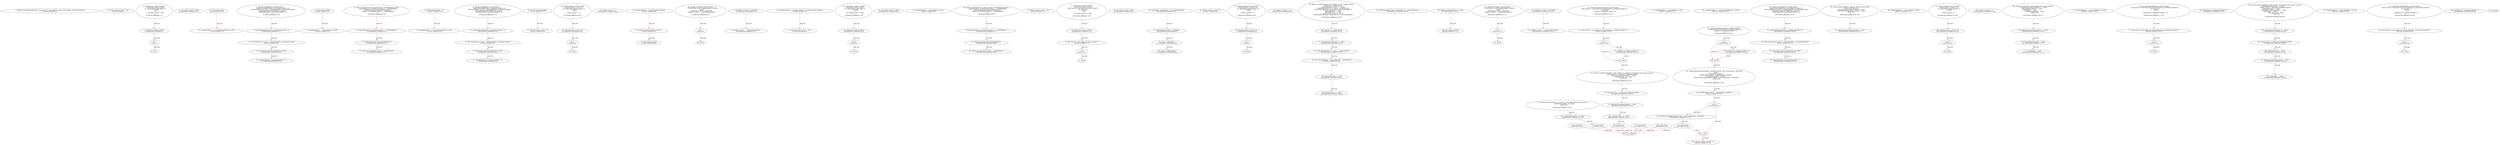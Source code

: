 digraph  {
13 [label="2_ function receiveApproval(address _from, uint256 _value, address _token, bytes calldata _extraData) external;\n13-function_definition-3-3", method="receiveApproval(address _from,uint256 _value,address _token,bytes calldata _extraData)", type_label=function_definition];
35 [label="5_ bool not_called_re_ent20 = true;\n35-new_variable-6-6", method="", type_label=new_variable];
41 [label="6_ function bug_re_ent20() public{\n        require(not_called_re_ent20);\n        if( ! (msg.sender.send(1 ether) ) ){\n            revert();\n        }\n        not_called_re_ent20 = false;\n    }\n41-function_definition-7-13", method="bug_re_ent20()", type_label=function_definition];
45 [label="7_ require(not_called_re_ent20);\n45-expression_statement-8-8", method="bug_re_ent20()", type_label=expression_statement];
50 [label="8_ if\n50-if-9-11", method="bug_re_ent20()", type_label=if];
1289 [label="8_ end_if", method="bug_re_ent20()", type_label=end_if];
65 [label="11_ not_called_re_ent20 = false;\n65-expression_statement-12-12", method="bug_re_ent20()", type_label=expression_statement];
70 [label="13_ string public name;\n70-new_variable-14-14", method="", type_label=new_variable];
75 [label="14_ mapping(address => uint) redeemableEther_re_ent32;\n75-new_variable-15-15", method="", type_label=new_variable];
81 [label="15_ function claimReward_re_ent32() public {        \n        require(redeemableEther_re_ent32[msg.sender] > 0);\n        uint transferValue_re_ent32 = redeemableEther_re_ent32[msg.sender];\n        msg.sender.transfer(transferValue_re_ent32);    \n        redeemableEther_re_ent32[msg.sender] = 0;\n    }\n81-function_definition-16-21", method="claimReward_re_ent32()", type_label=function_definition];
85 [label="16_ require(redeemableEther_re_ent32[msg.sender] > 0);\n85-expression_statement-17-17", method="claimReward_re_ent32()", type_label=expression_statement];
96 [label="17_ uint transferValue_re_ent32 = redeemableEther_re_ent32[msg.sender];\n96-new_variable-18-18", method="claimReward_re_ent32()", type_label=new_variable];
106 [label="18_ msg.sender.transfer(transferValue_re_ent32);\n106-expression_statement-19-19", method="claimReward_re_ent32()", type_label=expression_statement];
115 [label="19_ redeemableEther_re_ent32[msg.sender] = 0;\n115-expression_statement-20-20", method="claimReward_re_ent32()", type_label=expression_statement];
123 [label="21_ string public symbol;\n123-new_variable-22-22", method="", type_label=new_variable];
128 [label="22_ mapping(address => uint) balances_re_ent38;\n128-new_variable-23-23", method="", type_label=new_variable];
134 [label="23_ function withdrawFunds_re_ent38 (uint256 _weiToWithdraw) public {\n        require(balances_re_ent38[msg.sender] >= _weiToWithdraw);\n        require(msg.sender.send(_weiToWithdraw));   \n        balances_re_ent38[msg.sender] -= _weiToWithdraw;\n    }\n134-function_definition-24-28", method="withdrawFunds_re_ent38(uint256 _weiToWithdraw)", type_label=function_definition];
142 [label="24_ require(balances_re_ent38[msg.sender] >= _weiToWithdraw);\n142-expression_statement-25-25", method="withdrawFunds_re_ent38(uint256 _weiToWithdraw)", type_label=expression_statement];
153 [label="25_ require(msg.sender.send(_weiToWithdraw));\n153-expression_statement-26-26", method="withdrawFunds_re_ent38(uint256 _weiToWithdraw)", type_label=expression_statement];
165 [label="26_ balances_re_ent38[msg.sender] -= _weiToWithdraw;\n165-expression_statement-27-27", method="withdrawFunds_re_ent38(uint256 _weiToWithdraw)", type_label=expression_statement];
173 [label="28_ uint8 public decimals = 18;\n173-new_variable-29-29", method="", type_label=new_variable];
179 [label="29_ mapping(address => uint) redeemableEther_re_ent4;\n179-new_variable-30-30", method="", type_label=new_variable];
185 [label="30_ function claimReward_re_ent4() public {        \n        require(redeemableEther_re_ent4[msg.sender] > 0);\n        uint transferValue_re_ent4 = redeemableEther_re_ent4[msg.sender];\n        msg.sender.transfer(transferValue_re_ent4);    \n        redeemableEther_re_ent4[msg.sender] = 0;\n    }\n185-function_definition-31-36", method="claimReward_re_ent4()", type_label=function_definition];
189 [label="31_ require(redeemableEther_re_ent4[msg.sender] > 0);\n189-expression_statement-32-32", method="claimReward_re_ent4()", type_label=expression_statement];
200 [label="32_ uint transferValue_re_ent4 = redeemableEther_re_ent4[msg.sender];\n200-new_variable-33-33", method="claimReward_re_ent4()", type_label=new_variable];
210 [label="33_ msg.sender.transfer(transferValue_re_ent4);\n210-expression_statement-34-34", method="claimReward_re_ent4()", type_label=expression_statement];
219 [label="34_ redeemableEther_re_ent4[msg.sender] = 0;\n219-expression_statement-35-35", method="claimReward_re_ent4()", type_label=expression_statement];
227 [label="36_ uint256 public totalSupply;\n227-new_variable-37-37", method="", type_label=new_variable];
232 [label="37_ uint256 counter_re_ent7 =0;\n232-new_variable-38-38", method="", type_label=new_variable];
237 [label="38_ function callme_re_ent7() public{\n        require(counter_re_ent7<=5);\n	if( ! (msg.sender.send(10 ether) ) ){\n            revert();\n        }\n        counter_re_ent7 += 1;\n    }\n237-function_definition-39-45", method="callme_re_ent7()", type_label=function_definition];
241 [label="39_ require(counter_re_ent7<=5);\n241-expression_statement-40-40", method="callme_re_ent7()", type_label=expression_statement];
248 [label="40_ if\n248-if-41-43", method="callme_re_ent7()", type_label=if];
1487 [label="40_ end_if", method="callme_re_ent7()", type_label=end_if];
263 [label="43_ counter_re_ent7 += 1;\n263-expression_statement-44-44", method="callme_re_ent7()", type_label=expression_statement];
267 [label="45_ mapping (address => uint256) public balanceOf;\n267-new_variable-46-46", method="", type_label=new_variable];
274 [label="46_ address payable lastPlayer_re_ent23;\n274-new_variable-47-47", method="", type_label=new_variable];
278 [label="47_ uint jackpot_re_ent23;\n278-new_variable-48-48", method="", type_label=new_variable];
282 [label="48_ function buyTicket_re_ent23() public{\n	    if (!(lastPlayer_re_ent23.send(jackpot_re_ent23)))\n        revert();\n      lastPlayer_re_ent23 = msg.sender;\n      jackpot_re_ent23    = address(this).balance;\n    }\n282-function_definition-49-54", method="buyTicket_re_ent23()", type_label=function_definition];
286 [label="49_ if\n286-if-50-51", method="buyTicket_re_ent23()", type_label=if];
1525 [label="49_ end_if", method="buyTicket_re_ent23()", type_label=end_if];
297 [label="51_ lastPlayer_re_ent23 = msg.sender;\n297-expression_statement-52-52", method="buyTicket_re_ent23()", type_label=expression_statement];
303 [label="52_ jackpot_re_ent23    = address(this).balance;\n303-expression_statement-53-53", method="buyTicket_re_ent23()", type_label=expression_statement];
311 [label="54_ mapping (address => mapping (address => uint256)) public allowance;\n311-new_variable-55-55", method="", type_label=new_variable];
320 [label="55_ bool not_called_re_ent27 = true;\n320-new_variable-56-56", method="", type_label=new_variable];
326 [label="56_ function bug_re_ent27() public{\n        require(not_called_re_ent27);\n        if( ! (msg.sender.send(1 ether) ) ){\n            revert();\n        }\n        not_called_re_ent27 = false;\n    }\n326-function_definition-57-63", method="bug_re_ent27()", type_label=function_definition];
330 [label="57_ require(not_called_re_ent27);\n330-expression_statement-58-58", method="bug_re_ent27()", type_label=expression_statement];
335 [label="58_ if\n335-if-59-61", method="bug_re_ent27()", type_label=if];
1574 [label="58_ end_if", method="bug_re_ent27()", type_label=end_if];
350 [label="61_ not_called_re_ent27 = false;\n350-expression_statement-62-62", method="bug_re_ent27()", type_label=expression_statement];
369 [label="64_ mapping(address => uint) balances_re_ent31;\n369-new_variable-65-65", method="", type_label=new_variable];
375 [label="65_ function withdrawFunds_re_ent31 (uint256 _weiToWithdraw) public {\n        require(balances_re_ent31[msg.sender] >= _weiToWithdraw);\n        require(msg.sender.send(_weiToWithdraw));   \n        balances_re_ent31[msg.sender] -= _weiToWithdraw;\n    }\n375-function_definition-66-70", method="withdrawFunds_re_ent31(uint256 _weiToWithdraw)", type_label=function_definition];
383 [label="66_ require(balances_re_ent31[msg.sender] >= _weiToWithdraw);\n383-expression_statement-67-67", method="withdrawFunds_re_ent31(uint256 _weiToWithdraw)", type_label=expression_statement];
394 [label="67_ require(msg.sender.send(_weiToWithdraw));\n394-expression_statement-68-68", method="withdrawFunds_re_ent31(uint256 _weiToWithdraw)", type_label=expression_statement];
406 [label="68_ balances_re_ent31[msg.sender] -= _weiToWithdraw;\n406-expression_statement-69-69", method="withdrawFunds_re_ent31(uint256 _weiToWithdraw)", type_label=expression_statement];
428 [label="71_ bool not_called_re_ent13 = true;\n428-new_variable-72-72", method="", type_label=new_variable];
434 [label="72_ function bug_re_ent13() public{\n        require(not_called_re_ent13);\n        (bool success,)=msg.sender.call.value(1 ether)(\"\");\n        if( ! success ){\n            revert();\n        }\n        not_called_re_ent13 = false;\n    }\n434-function_definition-73-80", method="bug_re_ent13()", type_label=function_definition];
438 [label="73_ require(not_called_re_ent13);\n438-expression_statement-74-74", method="bug_re_ent13()", type_label=expression_statement];
443 [label="74_ (bool success,)=msg.sender.call.value(1 ether)(\"\");\n443-new_variable-75-75", method="bug_re_ent13()", type_label=new_variable];
464 [label="75_ if\n464-if-76-78", method="bug_re_ent13()", type_label=if];
1703 [label="75_ end_if", method="bug_re_ent13()", type_label=end_if];
470 [label="78_ not_called_re_ent13 = false;\n470-expression_statement-79-79", method="bug_re_ent13()", type_label=expression_statement];
499 [label="86_ totalSupply = initialSupply * 10 ** uint256(decimals);\n499-expression_statement-87-87", method="", type_label=expression_statement];
509 [label="87_ balanceOf[msg.sender] = totalSupply;\n509-expression_statement-88-88", method="", type_label=expression_statement];
517 [label="88_ name = tokenName;\n517-expression_statement-89-89", method="", type_label=expression_statement];
521 [label="89_ symbol = tokenSymbol;\n521-expression_statement-90-90", method="", type_label=expression_statement];
525 [label="91_ uint256 counter_re_ent14 =0;\n525-new_variable-92-92", method="", type_label=new_variable];
530 [label="92_ function callme_re_ent14() public{\n        require(counter_re_ent14<=5);\n	if( ! (msg.sender.send(10 ether) ) ){\n            revert();\n        }\n        counter_re_ent14 += 1;\n    }\n530-function_definition-93-99", method="callme_re_ent14()", type_label=function_definition];
534 [label="93_ require(counter_re_ent14<=5);\n534-expression_statement-94-94", method="callme_re_ent14()", type_label=expression_statement];
541 [label="94_ if\n541-if-95-97", method="callme_re_ent14()", type_label=if];
1780 [label="94_ end_if", method="callme_re_ent14()", type_label=end_if];
556 [label="97_ counter_re_ent14 += 1;\n556-expression_statement-98-98", method="callme_re_ent14()", type_label=expression_statement];
560 [label="99_ function _transfer(address _from, address _to, uint _value) internal {\n        require(_to != address(0x0));\n        require(balanceOf[_from] >= _value);\n        require(balanceOf[_to] + _value >= balanceOf[_to]);\n        uint previousBalances = balanceOf[_from] + balanceOf[_to];\n        balanceOf[_from] -= _value;\n        balanceOf[_to] += _value;\n        emit Transfer(_from, _to, _value);\n        assert(balanceOf[_from] + balanceOf[_to] == previousBalances);\n    }\n560-function_definition-100-109", method="_transfer(address _from,address _to,uint _value)", type_label=function_definition];
576 [label="100_ require(_to != address(0x0));\n576-expression_statement-101-101", method="_transfer(address _from,address _to,uint _value)", type_label=expression_statement];
585 [label="101_ require(balanceOf[_from] >= _value);\n585-expression_statement-102-102", method="_transfer(address _from,address _to,uint _value)", type_label=expression_statement];
594 [label="102_ require(balanceOf[_to] + _value >= balanceOf[_to]);\n594-expression_statement-103-103", method="_transfer(address _from,address _to,uint _value)", type_label=expression_statement];
607 [label="103_ uint previousBalances = balanceOf[_from] + balanceOf[_to];\n607-new_variable-104-104", method="_transfer(address _from,address _to,uint _value)", type_label=new_variable];
619 [label="104_ balanceOf[_from] -= _value;\n619-expression_statement-105-105", method="_transfer(address _from,address _to,uint _value)", type_label=expression_statement];
625 [label="105_ balanceOf[_to] += _value;\n625-expression_statement-106-106", method="_transfer(address _from,address _to,uint _value)", type_label=expression_statement];
639 [label="107_ assert(balanceOf[_from] + balanceOf[_to] == previousBalances);\n639-expression_statement-108-108", method="_transfer(address _from,address _to,uint _value)", type_label=expression_statement];
652 [label="109_ address payable lastPlayer_re_ent30;\n652-new_variable-110-110", method="", type_label=new_variable];
656 [label="110_ uint jackpot_re_ent30;\n656-new_variable-111-111", method="", type_label=new_variable];
660 [label="111_ function buyTicket_re_ent30() public{\n	    if (!(lastPlayer_re_ent30.send(jackpot_re_ent30)))\n        revert();\n      lastPlayer_re_ent30 = msg.sender;\n      jackpot_re_ent30    = address(this).balance;\n    }\n660-function_definition-112-117", method="buyTicket_re_ent30()", type_label=function_definition];
664 [label="112_ if\n664-if-113-114", method="buyTicket_re_ent30()", type_label=if];
1903 [label="112_ end_if", method="buyTicket_re_ent30()", type_label=end_if];
675 [label="114_ lastPlayer_re_ent30 = msg.sender;\n675-expression_statement-115-115", method="buyTicket_re_ent30()", type_label=expression_statement];
681 [label="115_ jackpot_re_ent30    = address(this).balance;\n681-expression_statement-116-116", method="buyTicket_re_ent30()", type_label=expression_statement];
689 [label="117_ function transfer(address _to, uint256 _value) public returns (bool success) {\n        _transfer(msg.sender, _to, _value);\n        return true;\n    }\n689-function_definition-118-121", method="transfer(address _to,uint256 _value)", type_label=function_definition];
706 [label="118_ _transfer(msg.sender, _to, _value);\n706-expression_statement-119-119", method="transfer(address _to,uint256 _value)", type_label=expression_statement];
717 [label="119_ return true;\n717-return-120-120", method="transfer(address _to,uint256 _value)", type_label=return];
720 [label="121_ mapping(address => uint) balances_re_ent8;\n720-new_variable-122-122", method="", type_label=new_variable];
726 [label="122_ function withdraw_balances_re_ent8 () public {\n       (bool success,) = msg.sender.call.value(balances_re_ent8[msg.sender ])(\"\");\n       if (success)\n          balances_re_ent8[msg.sender] = 0;\n      }\n726-function_definition-123-127", method="withdraw_balances_re_ent8()", type_label=function_definition];
730 [label="123_ (bool success,) = msg.sender.call.value(balances_re_ent8[msg.sender ])(\"\");\n730-new_variable-124-124", method="withdraw_balances_re_ent8()", type_label=new_variable];
754 [label="124_ if\n754-if-125-126", method="withdraw_balances_re_ent8()", type_label=if];
1993 [label="124_ end_if", method="withdraw_balances_re_ent8()", type_label=end_if];
756 [label="125_ balances_re_ent8[msg.sender] = 0;\n756-expression_statement-126-126", method="withdraw_balances_re_ent8()", type_label=expression_statement];
764 [label="127_ function transferFrom(address _from, address _to, uint256 _value) public returns (bool success) {\n        require(_value <= allowance[_from][msg.sender]);      \n        allowance[_from][msg.sender] -= _value;\n        _transfer(_from, _to, _value);\n        return true;\n    }\n764-function_definition-128-133", method="transferFrom(address _from,address _to,uint256 _value)", type_label=function_definition];
785 [label="128_ require(_value <= allowance[_from][msg.sender]);\n785-expression_statement-129-129", method="transferFrom(address _from,address _to,uint256 _value)", type_label=expression_statement];
798 [label="129_ allowance[_from][msg.sender] -= _value;\n798-expression_statement-130-130", method="transferFrom(address _from,address _to,uint256 _value)", type_label=expression_statement];
808 [label="130_ _transfer(_from, _to, _value);\n808-expression_statement-131-131", method="transferFrom(address _from,address _to,uint256 _value)", type_label=expression_statement];
817 [label="131_ return true;\n817-return-132-132", method="transferFrom(address _from,address _to,uint256 _value)", type_label=return];
820 [label="133_ mapping(address => uint) redeemableEther_re_ent39;\n820-new_variable-134-134", method="", type_label=new_variable];
826 [label="134_ function claimReward_re_ent39() public {        \n        require(redeemableEther_re_ent39[msg.sender] > 0);\n        uint transferValue_re_ent39 = redeemableEther_re_ent39[msg.sender];\n        msg.sender.transfer(transferValue_re_ent39);    \n        redeemableEther_re_ent39[msg.sender] = 0;\n    }\n826-function_definition-135-140", method="claimReward_re_ent39()", type_label=function_definition];
830 [label="135_ require(redeemableEther_re_ent39[msg.sender] > 0);\n830-expression_statement-136-136", method="claimReward_re_ent39()", type_label=expression_statement];
841 [label="136_ uint transferValue_re_ent39 = redeemableEther_re_ent39[msg.sender];\n841-new_variable-137-137", method="claimReward_re_ent39()", type_label=new_variable];
851 [label="137_ msg.sender.transfer(transferValue_re_ent39);\n851-expression_statement-138-138", method="claimReward_re_ent39()", type_label=expression_statement];
860 [label="138_ redeemableEther_re_ent39[msg.sender] = 0;\n860-expression_statement-139-139", method="claimReward_re_ent39()", type_label=expression_statement];
868 [label="140_ function approve(address _spender, uint256 _value) public\n        returns (bool success) {\n        allowance[msg.sender][_spender] = _value;\n        emit Approval(msg.sender, _spender, _value);\n        return true;\n    }\n868-function_definition-141-146", method="approve(address _spender,uint256 _value)", type_label=function_definition];
885 [label="142_ allowance[msg.sender][_spender] = _value;\n885-expression_statement-143-143", method="approve(address _spender,uint256 _value)", type_label=expression_statement];
905 [label="144_ return true;\n905-return-145-145", method="approve(address _spender,uint256 _value)", type_label=return];
908 [label="146_ mapping(address => uint) balances_re_ent36;\n908-new_variable-147-147", method="", type_label=new_variable];
914 [label="147_ function withdraw_balances_re_ent36 () public {\n       if (msg.sender.send(balances_re_ent36[msg.sender ]))\n          balances_re_ent36[msg.sender] = 0;\n      }\n914-function_definition-148-151", method="withdraw_balances_re_ent36()", type_label=function_definition];
918 [label="148_ if\n918-if-149-150", method="withdraw_balances_re_ent36()", type_label=if];
2157 [label="148_ end_if", method="withdraw_balances_re_ent36()", type_label=end_if];
931 [label="149_ balances_re_ent36[msg.sender] = 0;\n931-expression_statement-150-150", method="withdraw_balances_re_ent36()", type_label=expression_statement];
939 [label="151_ function approveAndCall(address _spender, uint256 _value, bytes memory _extraData)\n        public\n        returns (bool success) {\n        tokenRecipient spender = tokenRecipient(_spender);\n        if (approve(_spender, _value)) {\n            spender.receiveApproval(msg.sender, _value, address(this), _extraData);\n            return true;\n        }\n    }\n939-function_definition-152-160", method="approveAndCall(address _spender,uint256 _value,bytes memory _extraData)", type_label=function_definition];
960 [label="154_ tokenRecipient spender = tokenRecipient(_spender);\n960-new_variable-155-155", method="approveAndCall(address _spender,uint256 _value,bytes memory _extraData)", type_label=new_variable];
970 [label="155_ if\n970-if-156-159", method="approveAndCall(address _spender,uint256 _value,bytes memory _extraData)", type_label=if];
2209 [label="155_ end_if", method="approveAndCall(address _spender,uint256 _value,bytes memory _extraData)", type_label=end_if];
978 [label="156_ spender.receiveApproval(msg.sender, _value, address(this), _extraData);\n978-expression_statement-157-157", method="approveAndCall(address _spender,uint256 _value,bytes memory _extraData)", type_label=expression_statement];
995 [label="157_ return true;\n995-return-158-158", method="approveAndCall(address _spender,uint256 _value,bytes memory _extraData)", type_label=return];
998 [label="160_ uint256 counter_re_ent35 =0;\n998-new_variable-161-161", method="", type_label=new_variable];
1003 [label="161_ function callme_re_ent35() public{\n        require(counter_re_ent35<=5);\n	if( ! (msg.sender.send(10 ether) ) ){\n            revert();\n        }\n        counter_re_ent35 += 1;\n    }\n1003-function_definition-162-168", method="callme_re_ent35()", type_label=function_definition];
1007 [label="162_ require(counter_re_ent35<=5);\n1007-expression_statement-163-163", method="callme_re_ent35()", type_label=expression_statement];
1014 [label="163_ if\n1014-if-164-166", method="callme_re_ent35()", type_label=if];
2253 [label="163_ end_if", method="callme_re_ent35()", type_label=end_if];
1029 [label="166_ counter_re_ent35 += 1;\n1029-expression_statement-167-167", method="callme_re_ent35()", type_label=expression_statement];
1033 [label="168_ function burn(uint256 _value) public returns (bool success) {\n        require(balanceOf[msg.sender] >= _value);    \n        balanceOf[msg.sender] -= _value;             \n        totalSupply -= _value;                       \n        emit Burn(msg.sender, _value);\n        return true;\n    }\n1033-function_definition-169-175", method="burn(uint256 _value)", type_label=function_definition];
1046 [label="169_ require(balanceOf[msg.sender] >= _value);\n1046-expression_statement-170-170", method="burn(uint256 _value)", type_label=expression_statement];
1057 [label="170_ balanceOf[msg.sender] -= _value;\n1057-expression_statement-171-171", method="burn(uint256 _value)", type_label=expression_statement];
1065 [label="171_ totalSupply -= _value;\n1065-expression_statement-172-172", method="burn(uint256 _value)", type_label=expression_statement];
1077 [label="173_ return true;\n1077-return-174-174", method="burn(uint256 _value)", type_label=return];
1080 [label="175_ mapping(address => uint) userBalance_re_ent40;\n1080-new_variable-176-176", method="", type_label=new_variable];
1086 [label="176_ function withdrawBalance_re_ent40() public{\n        (bool success,)=msg.sender.call.value(userBalance_re_ent40[msg.sender])(\"\");\n        if( ! success ){\n            revert();\n        }\n        userBalance_re_ent40[msg.sender] = 0;\n    }\n1086-function_definition-177-183", method="withdrawBalance_re_ent40()", type_label=function_definition];
1090 [label="177_ (bool success,)=msg.sender.call.value(userBalance_re_ent40[msg.sender])(\"\");\n1090-new_variable-178-178", method="withdrawBalance_re_ent40()", type_label=new_variable];
1114 [label="178_ if\n1114-if-179-181", method="withdrawBalance_re_ent40()", type_label=if];
2353 [label="178_ end_if", method="withdrawBalance_re_ent40()", type_label=end_if];
1120 [label="181_ userBalance_re_ent40[msg.sender] = 0;\n1120-expression_statement-182-182", method="withdrawBalance_re_ent40()", type_label=expression_statement];
1128 [label="183_ function burnFrom(address _from, uint256 _value) public returns (bool success) {\n        require(balanceOf[_from] >= _value);                 \n        require(_value <= allowance[_from][msg.sender]);     \n        balanceOf[_from] -= _value;                          \n        allowance[_from][msg.sender] -= _value;              \n        totalSupply -= _value;                               \n        emit Burn(_from, _value);\n        return true;\n    }\n1128-function_definition-184-192", method="burnFrom(address _from,uint256 _value)", type_label=function_definition];
1145 [label="184_ require(balanceOf[_from] >= _value);\n1145-expression_statement-185-185", method="burnFrom(address _from,uint256 _value)", type_label=expression_statement];
1154 [label="185_ require(_value <= allowance[_from][msg.sender]);\n1154-expression_statement-186-186", method="burnFrom(address _from,uint256 _value)", type_label=expression_statement];
1167 [label="186_ balanceOf[_from] -= _value;\n1167-expression_statement-187-187", method="burnFrom(address _from,uint256 _value)", type_label=expression_statement];
1173 [label="187_ allowance[_from][msg.sender] -= _value;\n1173-expression_statement-188-188", method="burnFrom(address _from,uint256 _value)", type_label=expression_statement];
1183 [label="188_ totalSupply -= _value;\n1183-expression_statement-189-189", method="burnFrom(address _from,uint256 _value)", type_label=expression_statement];
1193 [label="190_ return true;\n1193-return-191-191", method="burnFrom(address _from,uint256 _value)", type_label=return];
1196 [label="192_ mapping(address => uint) userBalance_re_ent33;\n1196-new_variable-193-193", method="", type_label=new_variable];
1202 [label="193_ function withdrawBalance_re_ent33() public{\n        (bool success,)= msg.sender.call.value(userBalance_re_ent33[msg.sender])(\"\");\n        if( ! success ){\n            revert();\n        }\n        userBalance_re_ent33[msg.sender] = 0;\n    }\n1202-function_definition-194-200", method="withdrawBalance_re_ent33()", type_label=function_definition];
1206 [label="194_ (bool success,)= msg.sender.call.value(userBalance_re_ent33[msg.sender])(\"\");\n1206-new_variable-195-195", method="withdrawBalance_re_ent33()", type_label=new_variable];
1230 [label="195_ if\n1230-if-196-198", method="withdrawBalance_re_ent33()", type_label=if];
2469 [label="195_ end_if", method="withdrawBalance_re_ent33()", type_label=end_if];
1236 [label="198_ userBalance_re_ent33[msg.sender] = 0;\n1236-expression_statement-199-199", method="withdrawBalance_re_ent33()", type_label=expression_statement];
1 [label="0_ start_node", method="", type_label=start];
2 [label="0_ exit_node", method="", type_label=exit];
41 -> 45  [color=red, controlflow_type=next_line, edge_type=CFG_edge, key=0, label=next_line];
45 -> 50  [color=red, controlflow_type=next_line, edge_type=CFG_edge, key=0, label=next_line];
50 -> 1289  [color=red, controlflow_type=neg_next, edge_type=CFG_edge, key=0, label=neg_next];
70 -> 75  [color=red, controlflow_type=next_line, edge_type=CFG_edge, key=0, label=next_line];
81 -> 85  [color=red, controlflow_type=next_line, edge_type=CFG_edge, key=0, label=next_line];
85 -> 96  [color=red, controlflow_type=next_line, edge_type=CFG_edge, key=0, label=next_line];
96 -> 106  [color=red, controlflow_type=next_line, edge_type=CFG_edge, key=0, label=next_line];
106 -> 115  [color=red, controlflow_type=next_line, edge_type=CFG_edge, key=0, label=next_line];
123 -> 128  [color=red, controlflow_type=next_line, edge_type=CFG_edge, key=0, label=next_line];
134 -> 142  [color=red, controlflow_type=next_line, edge_type=CFG_edge, key=0, label=next_line];
142 -> 153  [color=red, controlflow_type=next_line, edge_type=CFG_edge, key=0, label=next_line];
153 -> 165  [color=red, controlflow_type=next_line, edge_type=CFG_edge, key=0, label=next_line];
173 -> 179  [color=red, controlflow_type=next_line, edge_type=CFG_edge, key=0, label=next_line];
185 -> 189  [color=red, controlflow_type=next_line, edge_type=CFG_edge, key=0, label=next_line];
189 -> 200  [color=red, controlflow_type=next_line, edge_type=CFG_edge, key=0, label=next_line];
200 -> 210  [color=red, controlflow_type=next_line, edge_type=CFG_edge, key=0, label=next_line];
210 -> 219  [color=red, controlflow_type=next_line, edge_type=CFG_edge, key=0, label=next_line];
227 -> 232  [color=red, controlflow_type=next_line, edge_type=CFG_edge, key=0, label=next_line];
237 -> 241  [color=red, controlflow_type=next_line, edge_type=CFG_edge, key=0, label=next_line];
241 -> 248  [color=red, controlflow_type=next_line, edge_type=CFG_edge, key=0, label=next_line];
248 -> 1487  [color=red, controlflow_type=neg_next, edge_type=CFG_edge, key=0, label=neg_next];
267 -> 274  [color=red, controlflow_type=next_line, edge_type=CFG_edge, key=0, label=next_line];
274 -> 278  [color=red, controlflow_type=next_line, edge_type=CFG_edge, key=0, label=next_line];
282 -> 286  [color=red, controlflow_type=next_line, edge_type=CFG_edge, key=0, label=next_line];
286 -> 1525  [color=red, controlflow_type=neg_next, edge_type=CFG_edge, key=0, label=neg_next];
297 -> 303  [color=red, controlflow_type=next_line, edge_type=CFG_edge, key=0, label=next_line];
311 -> 320  [color=red, controlflow_type=next_line, edge_type=CFG_edge, key=0, label=next_line];
326 -> 330  [color=red, controlflow_type=next_line, edge_type=CFG_edge, key=0, label=next_line];
330 -> 335  [color=red, controlflow_type=next_line, edge_type=CFG_edge, key=0, label=next_line];
335 -> 1574  [color=red, controlflow_type=neg_next, edge_type=CFG_edge, key=0, label=neg_next];
375 -> 383  [color=red, controlflow_type=next_line, edge_type=CFG_edge, key=0, label=next_line];
383 -> 394  [color=red, controlflow_type=next_line, edge_type=CFG_edge, key=0, label=next_line];
394 -> 406  [color=red, controlflow_type=next_line, edge_type=CFG_edge, key=0, label=next_line];
434 -> 438  [color=red, controlflow_type=next_line, edge_type=CFG_edge, key=0, label=next_line];
438 -> 443  [color=red, controlflow_type=next_line, edge_type=CFG_edge, key=0, label=next_line];
443 -> 464  [color=red, controlflow_type=next_line, edge_type=CFG_edge, key=0, label=next_line];
464 -> 1703  [color=red, controlflow_type=neg_next, edge_type=CFG_edge, key=0, label=neg_next];
499 -> 509  [color=red, controlflow_type=next_line, edge_type=CFG_edge, key=0, label=next_line];
509 -> 517  [color=red, controlflow_type=next_line, edge_type=CFG_edge, key=0, label=next_line];
517 -> 521  [color=red, controlflow_type=next_line, edge_type=CFG_edge, key=0, label=next_line];
530 -> 534  [color=red, controlflow_type=next_line, edge_type=CFG_edge, key=0, label=next_line];
534 -> 541  [color=red, controlflow_type=next_line, edge_type=CFG_edge, key=0, label=next_line];
541 -> 1780  [color=red, controlflow_type=neg_next, edge_type=CFG_edge, key=0, label=neg_next];
560 -> 576  [color=red, controlflow_type=next_line, edge_type=CFG_edge, key=0, label=next_line];
576 -> 585  [color=red, controlflow_type=next_line, edge_type=CFG_edge, key=0, label=next_line];
585 -> 594  [color=red, controlflow_type=next_line, edge_type=CFG_edge, key=0, label=next_line];
594 -> 607  [color=red, controlflow_type=next_line, edge_type=CFG_edge, key=0, label=next_line];
607 -> 619  [color=red, controlflow_type=next_line, edge_type=CFG_edge, key=0, label=next_line];
619 -> 625  [color=red, controlflow_type=next_line, edge_type=CFG_edge, key=0, label=next_line];
652 -> 656  [color=red, controlflow_type=next_line, edge_type=CFG_edge, key=0, label=next_line];
660 -> 664  [color=red, controlflow_type=next_line, edge_type=CFG_edge, key=0, label=next_line];
664 -> 1903  [color=red, controlflow_type=neg_next, edge_type=CFG_edge, key=0, label=neg_next];
675 -> 681  [color=red, controlflow_type=next_line, edge_type=CFG_edge, key=0, label=next_line];
689 -> 706  [color=red, controlflow_type=next_line, edge_type=CFG_edge, key=0, label=next_line];
706 -> 717  [color=red, controlflow_type=next_line, edge_type=CFG_edge, key=0, label=next_line];
717 -> 2  [color=red, controlflow_type=return_exit, edge_type=CFG_edge, key=0, label=return_exit];
726 -> 730  [color=red, controlflow_type=next_line, edge_type=CFG_edge, key=0, label=next_line];
730 -> 754  [color=red, controlflow_type=next_line, edge_type=CFG_edge, key=0, label=next_line];
754 -> 756  [color=red, controlflow_type=pos_next, edge_type=CFG_edge, key=0, label=pos_next];
754 -> 1993  [color=red, controlflow_type=neg_next, edge_type=CFG_edge, key=0, label=neg_next];
1993 -> 764  [color=red, controlflow_type=next_line, edge_type=CFG_edge, key=0, label=next_line];
756 -> 1993  [color=red, controlflow_type=end_if, edge_type=CFG_edge, key=0, label=end_if];
764 -> 785  [color=red, controlflow_type=next_line, edge_type=CFG_edge, key=0, label=next_line];
785 -> 798  [color=red, controlflow_type=next_line, edge_type=CFG_edge, key=0, label=next_line];
798 -> 808  [color=red, controlflow_type=next_line, edge_type=CFG_edge, key=0, label=next_line];
808 -> 817  [color=red, controlflow_type=next_line, edge_type=CFG_edge, key=0, label=next_line];
817 -> 2  [color=red, controlflow_type=return_exit, edge_type=CFG_edge, key=0, label=return_exit];
826 -> 830  [color=red, controlflow_type=next_line, edge_type=CFG_edge, key=0, label=next_line];
830 -> 841  [color=red, controlflow_type=next_line, edge_type=CFG_edge, key=0, label=next_line];
841 -> 851  [color=red, controlflow_type=next_line, edge_type=CFG_edge, key=0, label=next_line];
851 -> 860  [color=red, controlflow_type=next_line, edge_type=CFG_edge, key=0, label=next_line];
868 -> 885  [color=red, controlflow_type=next_line, edge_type=CFG_edge, key=0, label=next_line];
905 -> 2  [color=red, controlflow_type=return_exit, edge_type=CFG_edge, key=0, label=return_exit];
914 -> 918  [color=red, controlflow_type=next_line, edge_type=CFG_edge, key=0, label=next_line];
918 -> 931  [color=red, controlflow_type=pos_next, edge_type=CFG_edge, key=0, label=pos_next];
918 -> 2157  [color=red, controlflow_type=neg_next, edge_type=CFG_edge, key=0, label=neg_next];
2157 -> 939  [color=red, controlflow_type=next_line, edge_type=CFG_edge, key=0, label=next_line];
931 -> 2157  [color=red, controlflow_type=end_if, edge_type=CFG_edge, key=0, label=end_if];
939 -> 960  [color=red, controlflow_type=next_line, edge_type=CFG_edge, key=0, label=next_line];
960 -> 970  [color=red, controlflow_type=next_line, edge_type=CFG_edge, key=0, label=next_line];
970 -> 978  [color=red, controlflow_type=pos_next, edge_type=CFG_edge, key=0, label=pos_next];
970 -> 2209  [color=red, controlflow_type=neg_next, edge_type=CFG_edge, key=0, label=neg_next];
2209 -> 998  [color=red, controlflow_type=next_line, edge_type=CFG_edge, key=0, label=next_line];
978 -> 995  [color=red, controlflow_type=next_line, edge_type=CFG_edge, key=0, label=next_line];
995 -> 2209  [color=red, controlflow_type=end_if, edge_type=CFG_edge, key=0, label=end_if];
995 -> 2  [color=red, controlflow_type=return_exit, edge_type=CFG_edge, key=0, label=return_exit];
1003 -> 1007  [color=red, controlflow_type=next_line, edge_type=CFG_edge, key=0, label=next_line];
1007 -> 1014  [color=red, controlflow_type=next_line, edge_type=CFG_edge, key=0, label=next_line];
1014 -> 2253  [color=red, controlflow_type=neg_next, edge_type=CFG_edge, key=0, label=neg_next];
1033 -> 1046  [color=red, controlflow_type=next_line, edge_type=CFG_edge, key=0, label=next_line];
1046 -> 1057  [color=red, controlflow_type=next_line, edge_type=CFG_edge, key=0, label=next_line];
1057 -> 1065  [color=red, controlflow_type=next_line, edge_type=CFG_edge, key=0, label=next_line];
1077 -> 2  [color=red, controlflow_type=return_exit, edge_type=CFG_edge, key=0, label=return_exit];
1086 -> 1090  [color=red, controlflow_type=next_line, edge_type=CFG_edge, key=0, label=next_line];
1090 -> 1114  [color=red, controlflow_type=next_line, edge_type=CFG_edge, key=0, label=next_line];
1114 -> 2353  [color=red, controlflow_type=neg_next, edge_type=CFG_edge, key=0, label=neg_next];
1128 -> 1145  [color=red, controlflow_type=next_line, edge_type=CFG_edge, key=0, label=next_line];
1145 -> 1154  [color=red, controlflow_type=next_line, edge_type=CFG_edge, key=0, label=next_line];
1154 -> 1167  [color=red, controlflow_type=next_line, edge_type=CFG_edge, key=0, label=next_line];
1167 -> 1173  [color=red, controlflow_type=next_line, edge_type=CFG_edge, key=0, label=next_line];
1173 -> 1183  [color=red, controlflow_type=next_line, edge_type=CFG_edge, key=0, label=next_line];
1193 -> 2  [color=red, controlflow_type=return_exit, edge_type=CFG_edge, key=0, label=return_exit];
1202 -> 1206  [color=red, controlflow_type=next_line, edge_type=CFG_edge, key=0, label=next_line];
1206 -> 1230  [color=red, controlflow_type=next_line, edge_type=CFG_edge, key=0, label=next_line];
1230 -> 2469  [color=red, controlflow_type=neg_next, edge_type=CFG_edge, key=0, label=neg_next];
}
